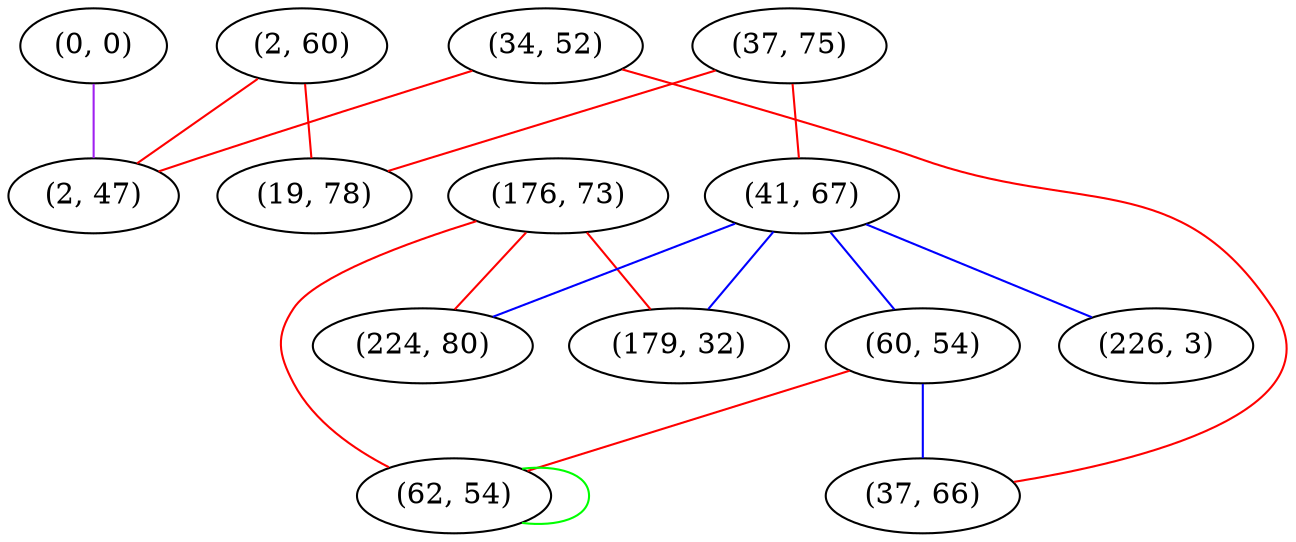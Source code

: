 graph "" {
"(0, 0)";
"(2, 60)";
"(37, 75)";
"(176, 73)";
"(41, 67)";
"(34, 52)";
"(19, 78)";
"(60, 54)";
"(179, 32)";
"(224, 80)";
"(226, 3)";
"(2, 47)";
"(62, 54)";
"(37, 66)";
"(0, 0)" -- "(2, 47)"  [color=purple, key=0, weight=4];
"(2, 60)" -- "(2, 47)"  [color=red, key=0, weight=1];
"(2, 60)" -- "(19, 78)"  [color=red, key=0, weight=1];
"(37, 75)" -- "(41, 67)"  [color=red, key=0, weight=1];
"(37, 75)" -- "(19, 78)"  [color=red, key=0, weight=1];
"(176, 73)" -- "(179, 32)"  [color=red, key=0, weight=1];
"(176, 73)" -- "(224, 80)"  [color=red, key=0, weight=1];
"(176, 73)" -- "(62, 54)"  [color=red, key=0, weight=1];
"(41, 67)" -- "(179, 32)"  [color=blue, key=0, weight=3];
"(41, 67)" -- "(224, 80)"  [color=blue, key=0, weight=3];
"(41, 67)" -- "(226, 3)"  [color=blue, key=0, weight=3];
"(41, 67)" -- "(60, 54)"  [color=blue, key=0, weight=3];
"(34, 52)" -- "(2, 47)"  [color=red, key=0, weight=1];
"(34, 52)" -- "(37, 66)"  [color=red, key=0, weight=1];
"(60, 54)" -- "(37, 66)"  [color=blue, key=0, weight=3];
"(60, 54)" -- "(62, 54)"  [color=red, key=0, weight=1];
"(62, 54)" -- "(62, 54)"  [color=green, key=0, weight=2];
}
